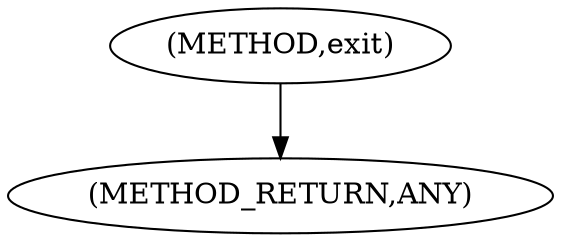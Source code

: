 digraph "exit" {  
"83" [label = <(METHOD,exit)> ]
"86" [label = <(METHOD_RETURN,ANY)> ]
  "83" -> "86" 
}
